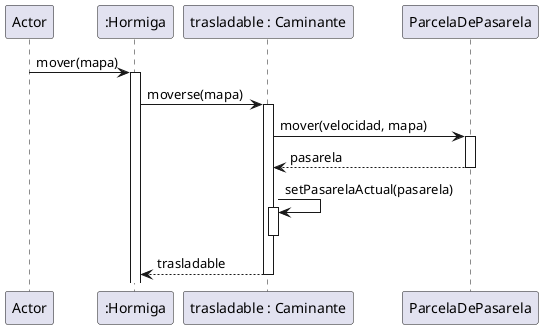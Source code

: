 @startuml
participant Actor
Actor -> ":Hormiga" : mover(mapa)
activate ":Hormiga"
":Hormiga" -> "trasladable : Caminante" : moverse(mapa)
activate "trasladable : Caminante"
"trasladable : Caminante" -> ParcelaDePasarela: mover(velocidad, mapa)
activate ParcelaDePasarela
ParcelaDePasarela --> "trasladable : Caminante" : pasarela
deactivate ParcelaDePasarela
"trasladable : Caminante" -> "trasladable : Caminante" : setPasarelaActual(pasarela)
activate "trasladable : Caminante"
deactivate "trasladable : Caminante"
"trasladable : Caminante" --> ":Hormiga" : trasladable
deactivate "trasladable : Caminante"
@enduml
